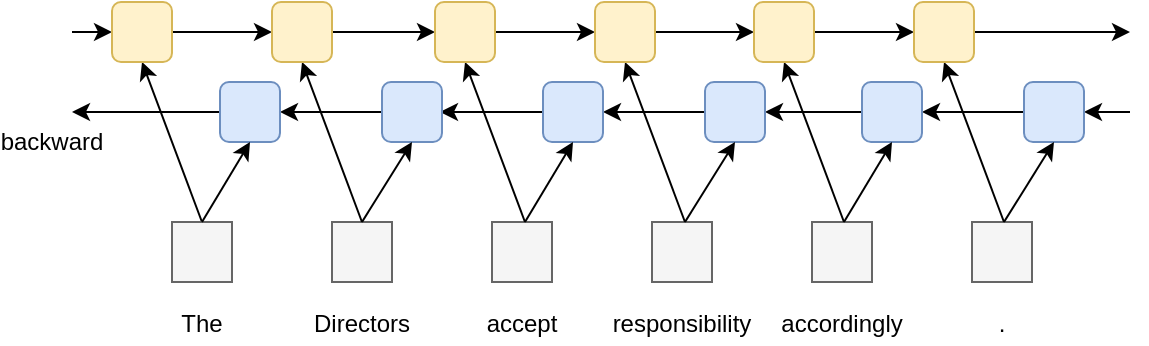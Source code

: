 <mxfile version="10.6.7" type="github"><diagram id="ZgA_se8g6kqFkw-I2ETg" name="Page-1"><mxGraphModel dx="1158" dy="614" grid="1" gridSize="10" guides="1" tooltips="1" connect="1" arrows="1" fold="1" page="1" pageScale="1" pageWidth="827" pageHeight="1169" math="0" shadow="0"><root><mxCell id="0"/><mxCell id="1" parent="0"/><mxCell id="xjDYs35orbcpSof1dm27-7" style="rounded=0;orthogonalLoop=1;jettySize=auto;html=1;exitX=0.5;exitY=0;exitDx=0;exitDy=0;entryX=0.5;entryY=1;entryDx=0;entryDy=0;" edge="1" parent="1" source="ys9xgW5buFZI1dKk__pX-2" target="xjDYs35orbcpSof1dm27-2"><mxGeometry relative="1" as="geometry"/></mxCell><mxCell id="ys9xgW5buFZI1dKk__pX-2" value="" style="whiteSpace=wrap;html=1;aspect=fixed;fillColor=#f5f5f5;strokeColor=#666666;fontColor=#333333;" parent="1" vertex="1"><mxGeometry x="120" y="280" width="30" height="30" as="geometry"/></mxCell><mxCell id="ys9xgW5buFZI1dKk__pX-3" value="" style="whiteSpace=wrap;html=1;aspect=fixed;fillColor=#f5f5f5;strokeColor=#666666;fontColor=#333333;" parent="1" vertex="1"><mxGeometry x="200" y="280" width="30" height="30" as="geometry"/></mxCell><mxCell id="ys9xgW5buFZI1dKk__pX-4" value="" style="whiteSpace=wrap;html=1;aspect=fixed;fillColor=#f5f5f5;strokeColor=#666666;fontColor=#333333;" parent="1" vertex="1"><mxGeometry x="280" y="280" width="30" height="30" as="geometry"/></mxCell><mxCell id="ys9xgW5buFZI1dKk__pX-5" value="" style="whiteSpace=wrap;html=1;aspect=fixed;fillColor=#f5f5f5;strokeColor=#666666;fontColor=#333333;" parent="1" vertex="1"><mxGeometry x="360" y="280" width="30" height="30" as="geometry"/></mxCell><mxCell id="ys9xgW5buFZI1dKk__pX-6" value="" style="whiteSpace=wrap;html=1;aspect=fixed;fillColor=#f5f5f5;strokeColor=#666666;fontColor=#333333;" parent="1" vertex="1"><mxGeometry x="440" y="280" width="30" height="30" as="geometry"/></mxCell><mxCell id="ys9xgW5buFZI1dKk__pX-7" value="" style="whiteSpace=wrap;html=1;aspect=fixed;fillColor=#f5f5f5;strokeColor=#666666;fontColor=#333333;" parent="1" vertex="1"><mxGeometry x="520" y="280" width="30" height="30" as="geometry"/></mxCell><mxCell id="xjDYs35orbcpSof1dm27-41" style="edgeStyle=none;rounded=0;orthogonalLoop=1;jettySize=auto;html=1;exitX=1;exitY=0.5;exitDx=0;exitDy=0;entryX=0;entryY=0.5;entryDx=0;entryDy=0;startArrow=classic;startFill=1;endArrow=none;endFill=0;" edge="1" parent="1" source="xjDYs35orbcpSof1dm27-1" target="xjDYs35orbcpSof1dm27-9"><mxGeometry relative="1" as="geometry"/></mxCell><mxCell id="xjDYs35orbcpSof1dm27-42" style="edgeStyle=none;rounded=0;orthogonalLoop=1;jettySize=auto;html=1;exitX=0;exitY=0.5;exitDx=0;exitDy=0;startArrow=none;startFill=0;endArrow=classic;endFill=1;" edge="1" parent="1" source="xjDYs35orbcpSof1dm27-1"><mxGeometry relative="1" as="geometry"><mxPoint x="70" y="225" as="targetPoint"/></mxGeometry></mxCell><mxCell id="xjDYs35orbcpSof1dm27-1" value="" style="rounded=1;whiteSpace=wrap;html=1;fillColor=#dae8fc;strokeColor=#6c8ebf;" vertex="1" parent="1"><mxGeometry x="144" y="210" width="30" height="30" as="geometry"/></mxCell><mxCell id="xjDYs35orbcpSof1dm27-43" style="edgeStyle=none;rounded=0;orthogonalLoop=1;jettySize=auto;html=1;exitX=0;exitY=0.5;exitDx=0;exitDy=0;startArrow=classic;startFill=1;endArrow=none;endFill=0;" edge="1" parent="1" source="xjDYs35orbcpSof1dm27-2"><mxGeometry relative="1" as="geometry"><mxPoint x="70" y="185" as="targetPoint"/></mxGeometry></mxCell><mxCell id="xjDYs35orbcpSof1dm27-44" style="edgeStyle=none;rounded=0;orthogonalLoop=1;jettySize=auto;html=1;exitX=1;exitY=0.5;exitDx=0;exitDy=0;entryX=0;entryY=0.5;entryDx=0;entryDy=0;startArrow=none;startFill=0;endArrow=classic;endFill=1;" edge="1" parent="1" source="xjDYs35orbcpSof1dm27-2" target="xjDYs35orbcpSof1dm27-10"><mxGeometry relative="1" as="geometry"/></mxCell><mxCell id="xjDYs35orbcpSof1dm27-2" value="" style="rounded=1;whiteSpace=wrap;html=1;fillColor=#fff2cc;strokeColor=#d6b656;" vertex="1" parent="1"><mxGeometry x="90" y="170" width="30" height="30" as="geometry"/></mxCell><mxCell id="xjDYs35orbcpSof1dm27-4" value="" style="endArrow=classic;html=1;exitX=0.5;exitY=0;exitDx=0;exitDy=0;entryX=0.5;entryY=1;entryDx=0;entryDy=0;" edge="1" parent="1" source="ys9xgW5buFZI1dKk__pX-2" target="xjDYs35orbcpSof1dm27-1"><mxGeometry width="50" height="50" relative="1" as="geometry"><mxPoint x="90" y="380" as="sourcePoint"/><mxPoint x="140" y="330" as="targetPoint"/></mxGeometry></mxCell><mxCell id="xjDYs35orbcpSof1dm27-8" style="rounded=0;orthogonalLoop=1;jettySize=auto;html=1;exitX=0.5;exitY=0;exitDx=0;exitDy=0;entryX=0.5;entryY=1;entryDx=0;entryDy=0;" edge="1" parent="1" target="xjDYs35orbcpSof1dm27-10"><mxGeometry relative="1" as="geometry"><mxPoint x="215" y="280" as="sourcePoint"/></mxGeometry></mxCell><mxCell id="xjDYs35orbcpSof1dm27-40" style="edgeStyle=none;rounded=0;orthogonalLoop=1;jettySize=auto;html=1;exitX=1;exitY=0.5;exitDx=0;exitDy=0;entryX=0;entryY=0.5;entryDx=0;entryDy=0;startArrow=classic;startFill=1;endArrow=none;endFill=0;" edge="1" parent="1" target="xjDYs35orbcpSof1dm27-13"><mxGeometry relative="1" as="geometry"><mxPoint x="254" y="225" as="sourcePoint"/></mxGeometry></mxCell><mxCell id="xjDYs35orbcpSof1dm27-9" value="" style="rounded=1;whiteSpace=wrap;html=1;fillColor=#dae8fc;strokeColor=#6c8ebf;" vertex="1" parent="1"><mxGeometry x="225" y="210" width="30" height="30" as="geometry"/></mxCell><mxCell id="xjDYs35orbcpSof1dm27-45" style="edgeStyle=none;rounded=0;orthogonalLoop=1;jettySize=auto;html=1;exitX=1;exitY=0.5;exitDx=0;exitDy=0;entryX=0;entryY=0.5;entryDx=0;entryDy=0;startArrow=none;startFill=0;endArrow=classic;endFill=1;" edge="1" parent="1" source="xjDYs35orbcpSof1dm27-10" target="xjDYs35orbcpSof1dm27-14"><mxGeometry relative="1" as="geometry"/></mxCell><mxCell id="xjDYs35orbcpSof1dm27-10" value="" style="rounded=1;whiteSpace=wrap;html=1;fillColor=#fff2cc;strokeColor=#d6b656;" vertex="1" parent="1"><mxGeometry x="170" y="170" width="30" height="30" as="geometry"/></mxCell><mxCell id="xjDYs35orbcpSof1dm27-11" value="" style="endArrow=classic;html=1;exitX=0.5;exitY=0;exitDx=0;exitDy=0;entryX=0.5;entryY=1;entryDx=0;entryDy=0;" edge="1" parent="1" target="xjDYs35orbcpSof1dm27-9"><mxGeometry width="50" height="50" relative="1" as="geometry"><mxPoint x="215" y="280" as="sourcePoint"/><mxPoint x="220" y="330" as="targetPoint"/></mxGeometry></mxCell><mxCell id="xjDYs35orbcpSof1dm27-12" style="rounded=0;orthogonalLoop=1;jettySize=auto;html=1;exitX=0.5;exitY=0;exitDx=0;exitDy=0;entryX=0.5;entryY=1;entryDx=0;entryDy=0;" edge="1" parent="1" target="xjDYs35orbcpSof1dm27-14"><mxGeometry relative="1" as="geometry"><mxPoint x="296.5" y="280" as="sourcePoint"/></mxGeometry></mxCell><mxCell id="xjDYs35orbcpSof1dm27-39" style="edgeStyle=none;rounded=0;orthogonalLoop=1;jettySize=auto;html=1;exitX=1;exitY=0.5;exitDx=0;exitDy=0;entryX=0;entryY=0.5;entryDx=0;entryDy=0;startArrow=classic;startFill=1;endArrow=none;endFill=0;" edge="1" parent="1" source="xjDYs35orbcpSof1dm27-13" target="xjDYs35orbcpSof1dm27-17"><mxGeometry relative="1" as="geometry"/></mxCell><mxCell id="xjDYs35orbcpSof1dm27-13" value="" style="rounded=1;whiteSpace=wrap;html=1;fillColor=#dae8fc;strokeColor=#6c8ebf;" vertex="1" parent="1"><mxGeometry x="305.5" y="210" width="30" height="30" as="geometry"/></mxCell><mxCell id="xjDYs35orbcpSof1dm27-46" style="edgeStyle=none;rounded=0;orthogonalLoop=1;jettySize=auto;html=1;exitX=1;exitY=0.5;exitDx=0;exitDy=0;entryX=0;entryY=0.5;entryDx=0;entryDy=0;startArrow=none;startFill=0;endArrow=classic;endFill=1;" edge="1" parent="1" source="xjDYs35orbcpSof1dm27-14" target="xjDYs35orbcpSof1dm27-18"><mxGeometry relative="1" as="geometry"/></mxCell><mxCell id="xjDYs35orbcpSof1dm27-14" value="" style="rounded=1;whiteSpace=wrap;html=1;fillColor=#fff2cc;strokeColor=#d6b656;" vertex="1" parent="1"><mxGeometry x="251.5" y="170" width="30" height="30" as="geometry"/></mxCell><mxCell id="xjDYs35orbcpSof1dm27-15" value="" style="endArrow=classic;html=1;exitX=0.5;exitY=0;exitDx=0;exitDy=0;entryX=0.5;entryY=1;entryDx=0;entryDy=0;" edge="1" parent="1" target="xjDYs35orbcpSof1dm27-13"><mxGeometry width="50" height="50" relative="1" as="geometry"><mxPoint x="296.5" y="280" as="sourcePoint"/><mxPoint x="301.5" y="330" as="targetPoint"/></mxGeometry></mxCell><mxCell id="xjDYs35orbcpSof1dm27-16" style="rounded=0;orthogonalLoop=1;jettySize=auto;html=1;exitX=0.5;exitY=0;exitDx=0;exitDy=0;entryX=0.5;entryY=1;entryDx=0;entryDy=0;" edge="1" parent="1" target="xjDYs35orbcpSof1dm27-18"><mxGeometry relative="1" as="geometry"><mxPoint x="376.5" y="280" as="sourcePoint"/></mxGeometry></mxCell><mxCell id="xjDYs35orbcpSof1dm27-38" style="edgeStyle=none;rounded=0;orthogonalLoop=1;jettySize=auto;html=1;exitX=1;exitY=0.5;exitDx=0;exitDy=0;entryX=0;entryY=0.5;entryDx=0;entryDy=0;startArrow=classic;startFill=1;endArrow=none;endFill=0;" edge="1" parent="1" source="xjDYs35orbcpSof1dm27-17" target="xjDYs35orbcpSof1dm27-21"><mxGeometry relative="1" as="geometry"/></mxCell><mxCell id="xjDYs35orbcpSof1dm27-17" value="" style="rounded=1;whiteSpace=wrap;html=1;fillColor=#dae8fc;strokeColor=#6c8ebf;" vertex="1" parent="1"><mxGeometry x="386.5" y="210" width="30" height="30" as="geometry"/></mxCell><mxCell id="xjDYs35orbcpSof1dm27-47" style="edgeStyle=none;rounded=0;orthogonalLoop=1;jettySize=auto;html=1;exitX=1;exitY=0.5;exitDx=0;exitDy=0;entryX=0;entryY=0.5;entryDx=0;entryDy=0;startArrow=none;startFill=0;endArrow=classic;endFill=1;" edge="1" parent="1" source="xjDYs35orbcpSof1dm27-18" target="xjDYs35orbcpSof1dm27-22"><mxGeometry relative="1" as="geometry"/></mxCell><mxCell id="xjDYs35orbcpSof1dm27-18" value="" style="rounded=1;whiteSpace=wrap;html=1;fillColor=#fff2cc;strokeColor=#d6b656;" vertex="1" parent="1"><mxGeometry x="331.5" y="170" width="30" height="30" as="geometry"/></mxCell><mxCell id="xjDYs35orbcpSof1dm27-19" value="" style="endArrow=classic;html=1;exitX=0.5;exitY=0;exitDx=0;exitDy=0;entryX=0.5;entryY=1;entryDx=0;entryDy=0;" edge="1" parent="1" target="xjDYs35orbcpSof1dm27-17"><mxGeometry width="50" height="50" relative="1" as="geometry"><mxPoint x="376.5" y="280" as="sourcePoint"/><mxPoint x="381.5" y="330" as="targetPoint"/></mxGeometry></mxCell><mxCell id="xjDYs35orbcpSof1dm27-20" style="rounded=0;orthogonalLoop=1;jettySize=auto;html=1;exitX=0.5;exitY=0;exitDx=0;exitDy=0;entryX=0.5;entryY=1;entryDx=0;entryDy=0;" edge="1" parent="1" target="xjDYs35orbcpSof1dm27-22"><mxGeometry relative="1" as="geometry"><mxPoint x="456" y="280" as="sourcePoint"/></mxGeometry></mxCell><mxCell id="xjDYs35orbcpSof1dm27-33" style="edgeStyle=none;rounded=0;orthogonalLoop=1;jettySize=auto;html=1;exitX=1;exitY=0.5;exitDx=0;exitDy=0;entryX=0;entryY=0.5;entryDx=0;entryDy=0;startArrow=classic;startFill=1;endArrow=none;endFill=0;" edge="1" parent="1" source="xjDYs35orbcpSof1dm27-21" target="xjDYs35orbcpSof1dm27-25"><mxGeometry relative="1" as="geometry"/></mxCell><mxCell id="xjDYs35orbcpSof1dm27-21" value="" style="rounded=1;whiteSpace=wrap;html=1;fillColor=#dae8fc;strokeColor=#6c8ebf;" vertex="1" parent="1"><mxGeometry x="465" y="210" width="30" height="30" as="geometry"/></mxCell><mxCell id="xjDYs35orbcpSof1dm27-48" style="edgeStyle=none;rounded=0;orthogonalLoop=1;jettySize=auto;html=1;exitX=1;exitY=0.5;exitDx=0;exitDy=0;entryX=0;entryY=0.5;entryDx=0;entryDy=0;startArrow=none;startFill=0;endArrow=classic;endFill=1;" edge="1" parent="1" source="xjDYs35orbcpSof1dm27-22" target="xjDYs35orbcpSof1dm27-26"><mxGeometry relative="1" as="geometry"/></mxCell><mxCell id="xjDYs35orbcpSof1dm27-22" value="" style="rounded=1;whiteSpace=wrap;html=1;fillColor=#fff2cc;strokeColor=#d6b656;" vertex="1" parent="1"><mxGeometry x="411" y="170" width="30" height="30" as="geometry"/></mxCell><mxCell id="xjDYs35orbcpSof1dm27-23" value="" style="endArrow=classic;html=1;exitX=0.5;exitY=0;exitDx=0;exitDy=0;entryX=0.5;entryY=1;entryDx=0;entryDy=0;" edge="1" parent="1" target="xjDYs35orbcpSof1dm27-21"><mxGeometry width="50" height="50" relative="1" as="geometry"><mxPoint x="456" y="280" as="sourcePoint"/><mxPoint x="461" y="330" as="targetPoint"/></mxGeometry></mxCell><mxCell id="xjDYs35orbcpSof1dm27-24" style="rounded=0;orthogonalLoop=1;jettySize=auto;html=1;exitX=0.5;exitY=0;exitDx=0;exitDy=0;entryX=0.5;entryY=1;entryDx=0;entryDy=0;" edge="1" parent="1" target="xjDYs35orbcpSof1dm27-26"><mxGeometry relative="1" as="geometry"><mxPoint x="536" y="280" as="sourcePoint"/></mxGeometry></mxCell><mxCell id="xjDYs35orbcpSof1dm27-29" style="edgeStyle=none;rounded=0;orthogonalLoop=1;jettySize=auto;html=1;exitX=1;exitY=0.5;exitDx=0;exitDy=0;startArrow=classic;startFill=1;endArrow=none;endFill=0;" edge="1" parent="1" source="xjDYs35orbcpSof1dm27-25"><mxGeometry relative="1" as="geometry"><mxPoint x="599" y="225" as="targetPoint"/></mxGeometry></mxCell><mxCell id="xjDYs35orbcpSof1dm27-25" value="" style="rounded=1;whiteSpace=wrap;html=1;fillColor=#dae8fc;strokeColor=#6c8ebf;" vertex="1" parent="1"><mxGeometry x="546" y="210" width="30" height="30" as="geometry"/></mxCell><mxCell id="xjDYs35orbcpSof1dm27-49" style="edgeStyle=none;rounded=0;orthogonalLoop=1;jettySize=auto;html=1;exitX=1;exitY=0.5;exitDx=0;exitDy=0;startArrow=none;startFill=0;endArrow=classic;endFill=1;" edge="1" parent="1" source="xjDYs35orbcpSof1dm27-26"><mxGeometry relative="1" as="geometry"><mxPoint x="599" y="185" as="targetPoint"/></mxGeometry></mxCell><mxCell id="xjDYs35orbcpSof1dm27-26" value="" style="rounded=1;whiteSpace=wrap;html=1;fillColor=#fff2cc;strokeColor=#d6b656;" vertex="1" parent="1"><mxGeometry x="491" y="170" width="30" height="30" as="geometry"/></mxCell><mxCell id="xjDYs35orbcpSof1dm27-27" value="" style="endArrow=classic;html=1;exitX=0.5;exitY=0;exitDx=0;exitDy=0;entryX=0.5;entryY=1;entryDx=0;entryDy=0;" edge="1" parent="1" target="xjDYs35orbcpSof1dm27-25"><mxGeometry width="50" height="50" relative="1" as="geometry"><mxPoint x="536" y="280" as="sourcePoint"/><mxPoint x="541" y="330" as="targetPoint"/></mxGeometry></mxCell><mxCell id="xjDYs35orbcpSof1dm27-50" value="The" style="text;html=1;strokeColor=none;fillColor=none;align=center;verticalAlign=middle;whiteSpace=wrap;rounded=0;" vertex="1" parent="1"><mxGeometry x="115" y="321" width="40" height="20" as="geometry"/></mxCell><mxCell id="xjDYs35orbcpSof1dm27-51" value="Directors" style="text;html=1;strokeColor=none;fillColor=none;align=center;verticalAlign=middle;whiteSpace=wrap;rounded=0;" vertex="1" parent="1"><mxGeometry x="195" y="321" width="40" height="20" as="geometry"/></mxCell><mxCell id="xjDYs35orbcpSof1dm27-52" value="accept" style="text;html=1;strokeColor=none;fillColor=none;align=center;verticalAlign=middle;whiteSpace=wrap;rounded=0;" vertex="1" parent="1"><mxGeometry x="275" y="321" width="40" height="20" as="geometry"/></mxCell><mxCell id="xjDYs35orbcpSof1dm27-53" value="responsibility" style="text;html=1;strokeColor=none;fillColor=none;align=center;verticalAlign=middle;whiteSpace=wrap;rounded=0;" vertex="1" parent="1"><mxGeometry x="355" y="321" width="40" height="20" as="geometry"/></mxCell><mxCell id="xjDYs35orbcpSof1dm27-54" value="accordingly" style="text;html=1;strokeColor=none;fillColor=none;align=center;verticalAlign=middle;whiteSpace=wrap;rounded=0;" vertex="1" parent="1"><mxGeometry x="435" y="321" width="40" height="20" as="geometry"/></mxCell><mxCell id="xjDYs35orbcpSof1dm27-55" value="." style="text;html=1;strokeColor=none;fillColor=none;align=center;verticalAlign=middle;whiteSpace=wrap;rounded=0;" vertex="1" parent="1"><mxGeometry x="515" y="321" width="40" height="20" as="geometry"/></mxCell><mxCell id="xjDYs35orbcpSof1dm27-56" value="backward" style="text;html=1;strokeColor=none;fillColor=none;align=center;verticalAlign=middle;whiteSpace=wrap;rounded=0;" vertex="1" parent="1"><mxGeometry x="40" y="230" width="40" height="20" as="geometry"/></mxCell></root></mxGraphModel></diagram></mxfile>
